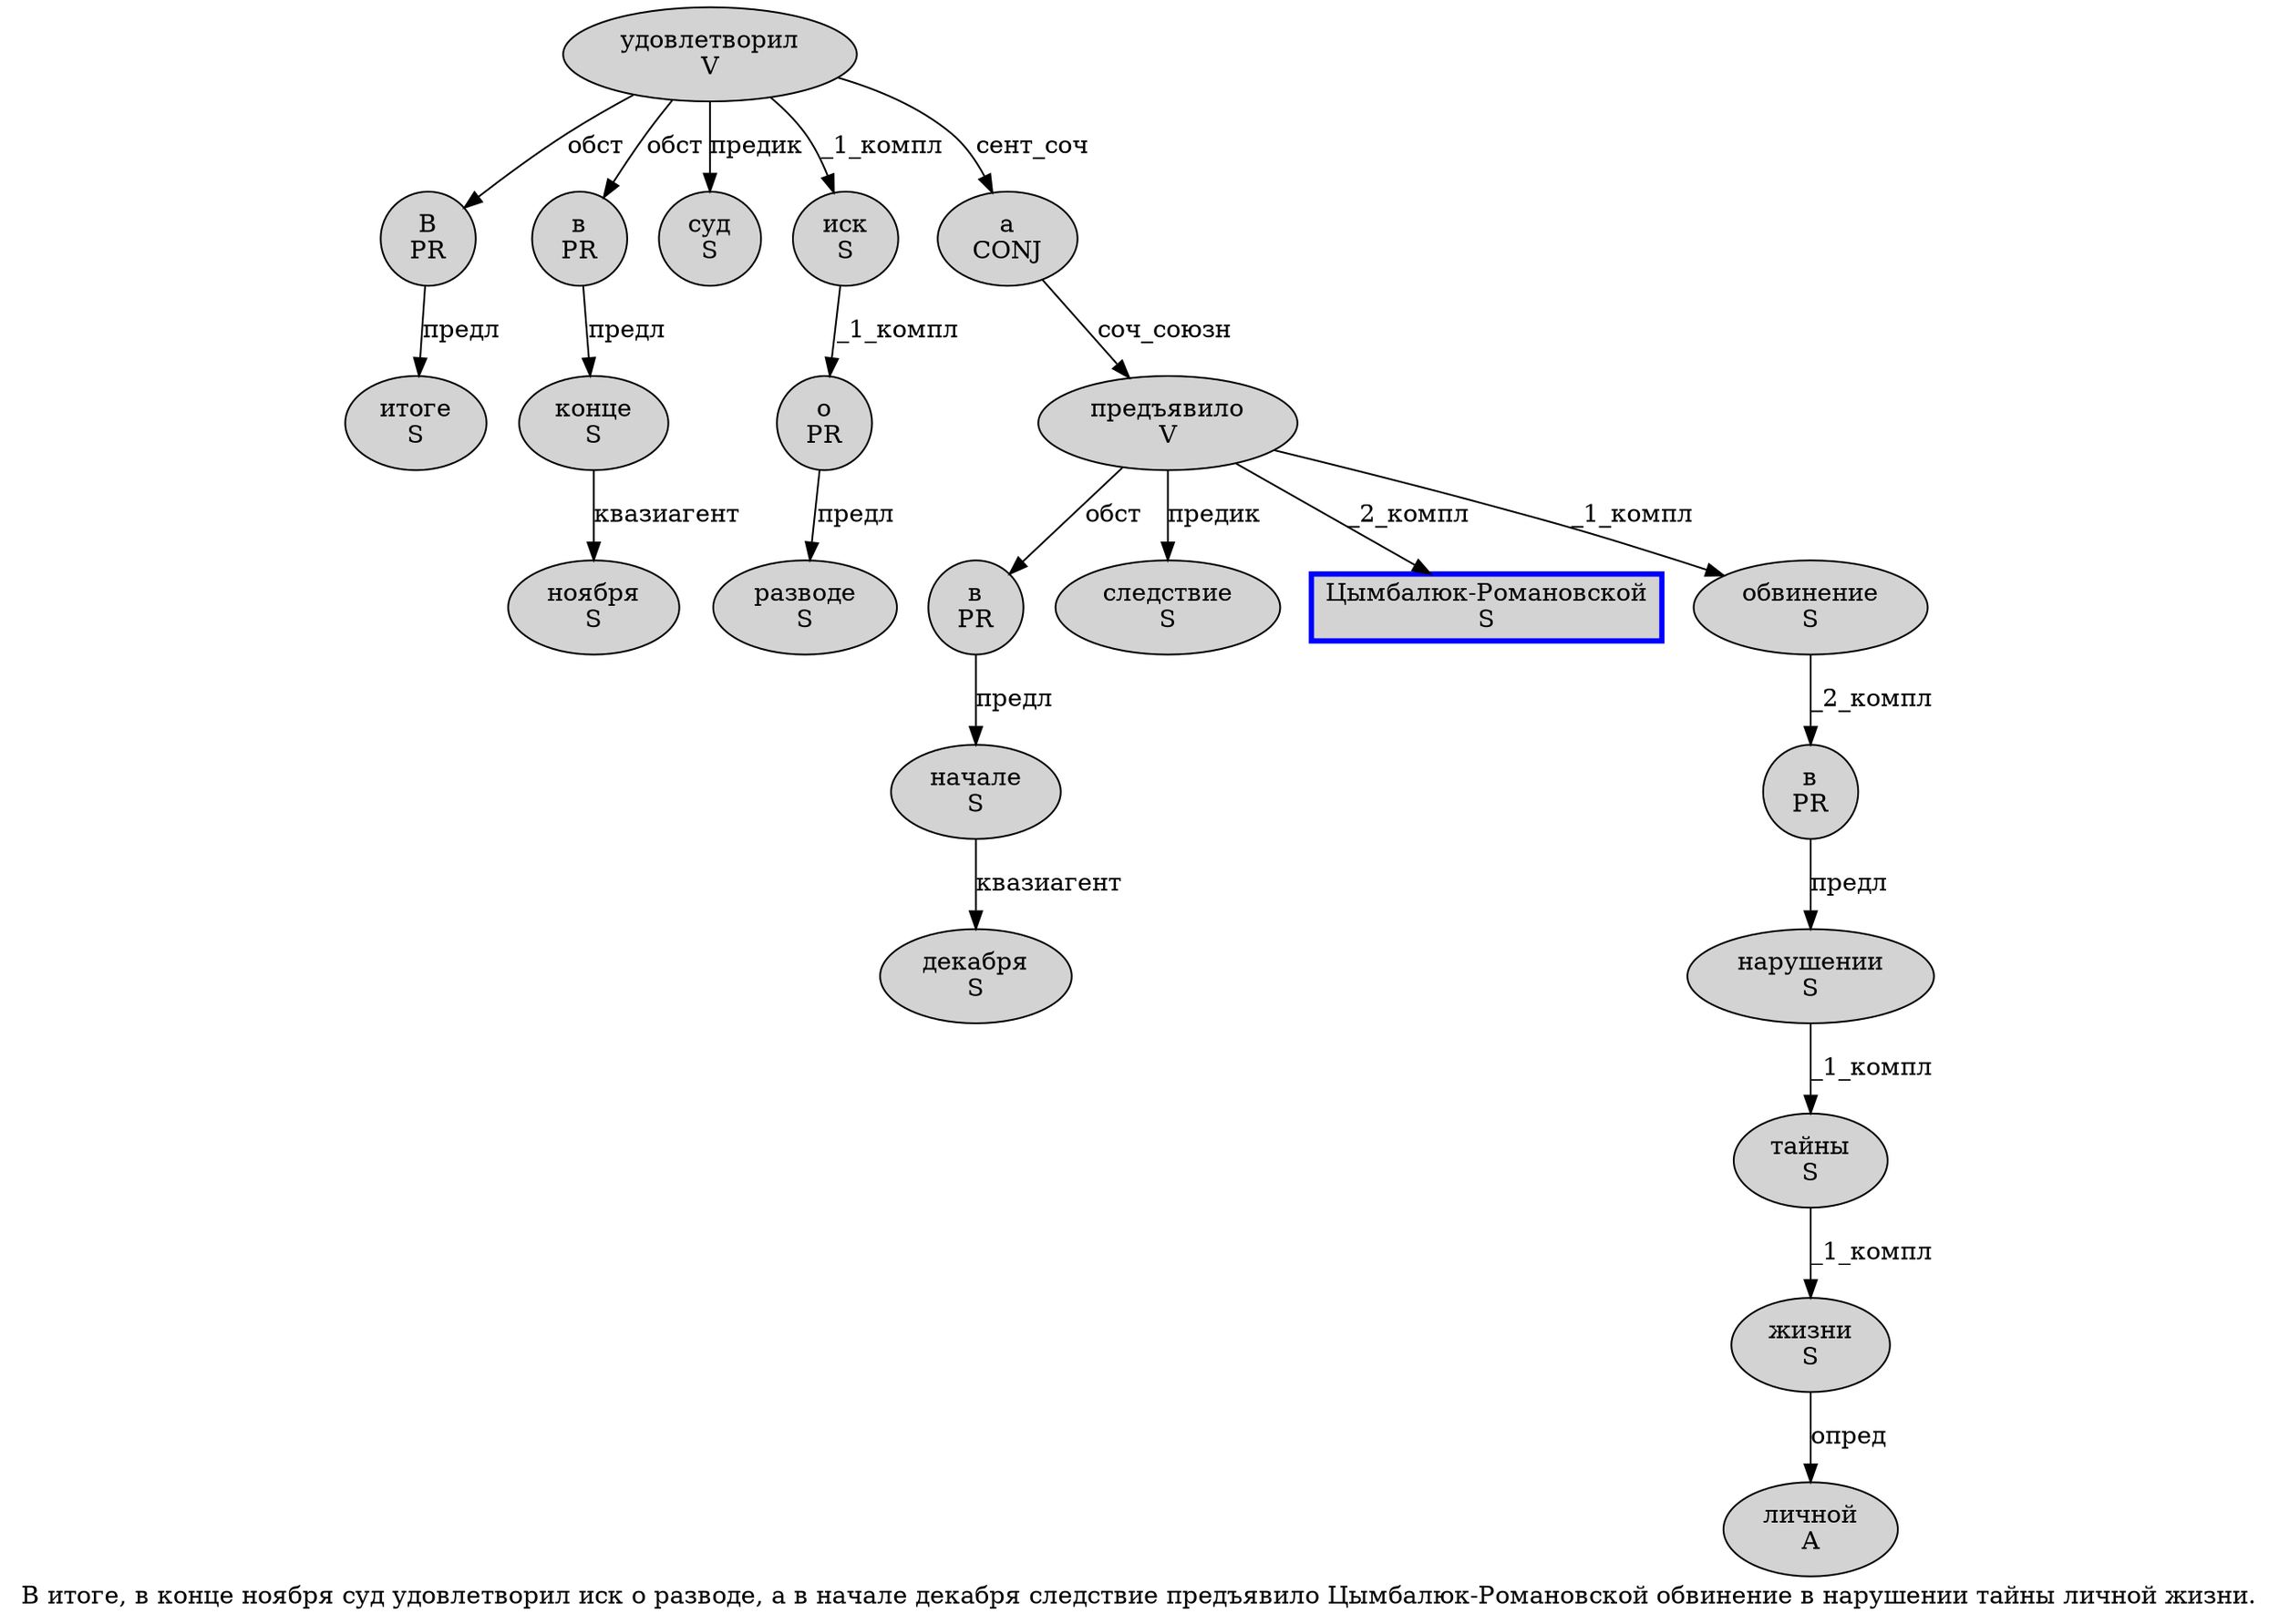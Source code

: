 digraph SENTENCE_9 {
	graph [label="В итоге, в конце ноября суд удовлетворил иск о разводе, а в начале декабря следствие предъявило Цымбалюк-Романовской обвинение в нарушении тайны личной жизни."]
	node [style=filled]
		0 [label="В
PR" color="" fillcolor=lightgray penwidth=1 shape=ellipse]
		1 [label="итоге
S" color="" fillcolor=lightgray penwidth=1 shape=ellipse]
		3 [label="в
PR" color="" fillcolor=lightgray penwidth=1 shape=ellipse]
		4 [label="конце
S" color="" fillcolor=lightgray penwidth=1 shape=ellipse]
		5 [label="ноября
S" color="" fillcolor=lightgray penwidth=1 shape=ellipse]
		6 [label="суд
S" color="" fillcolor=lightgray penwidth=1 shape=ellipse]
		7 [label="удовлетворил
V" color="" fillcolor=lightgray penwidth=1 shape=ellipse]
		8 [label="иск
S" color="" fillcolor=lightgray penwidth=1 shape=ellipse]
		9 [label="о
PR" color="" fillcolor=lightgray penwidth=1 shape=ellipse]
		10 [label="разводе
S" color="" fillcolor=lightgray penwidth=1 shape=ellipse]
		12 [label="а
CONJ" color="" fillcolor=lightgray penwidth=1 shape=ellipse]
		13 [label="в
PR" color="" fillcolor=lightgray penwidth=1 shape=ellipse]
		14 [label="начале
S" color="" fillcolor=lightgray penwidth=1 shape=ellipse]
		15 [label="декабря
S" color="" fillcolor=lightgray penwidth=1 shape=ellipse]
		16 [label="следствие
S" color="" fillcolor=lightgray penwidth=1 shape=ellipse]
		17 [label="предъявило
V" color="" fillcolor=lightgray penwidth=1 shape=ellipse]
		18 [label="Цымбалюк-Романовской
S" color=blue fillcolor=lightgray penwidth=3 shape=box]
		19 [label="обвинение
S" color="" fillcolor=lightgray penwidth=1 shape=ellipse]
		20 [label="в
PR" color="" fillcolor=lightgray penwidth=1 shape=ellipse]
		21 [label="нарушении
S" color="" fillcolor=lightgray penwidth=1 shape=ellipse]
		22 [label="тайны
S" color="" fillcolor=lightgray penwidth=1 shape=ellipse]
		23 [label="личной
A" color="" fillcolor=lightgray penwidth=1 shape=ellipse]
		24 [label="жизни
S" color="" fillcolor=lightgray penwidth=1 shape=ellipse]
			20 -> 21 [label="предл"]
			24 -> 23 [label="опред"]
			7 -> 0 [label="обст"]
			7 -> 3 [label="обст"]
			7 -> 6 [label="предик"]
			7 -> 8 [label="_1_компл"]
			7 -> 12 [label="сент_соч"]
			4 -> 5 [label="квазиагент"]
			22 -> 24 [label="_1_компл"]
			14 -> 15 [label="квазиагент"]
			21 -> 22 [label="_1_компл"]
			19 -> 20 [label="_2_компл"]
			17 -> 13 [label="обст"]
			17 -> 16 [label="предик"]
			17 -> 18 [label="_2_компл"]
			17 -> 19 [label="_1_компл"]
			3 -> 4 [label="предл"]
			8 -> 9 [label="_1_компл"]
			12 -> 17 [label="соч_союзн"]
			0 -> 1 [label="предл"]
			13 -> 14 [label="предл"]
			9 -> 10 [label="предл"]
}